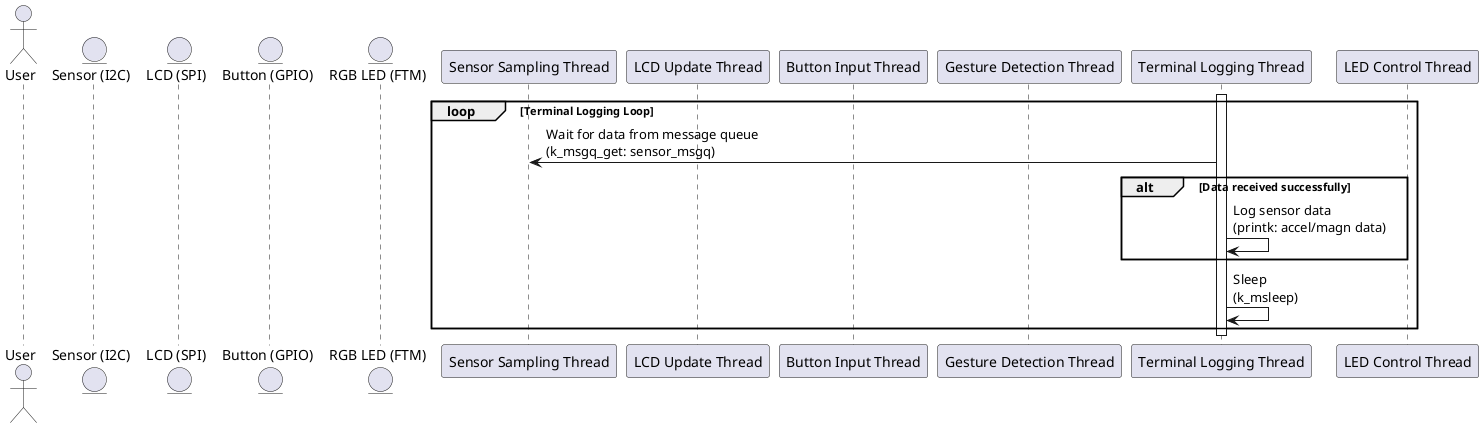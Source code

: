 @startuml
actor User as U
entity "Sensor (I2C)" as I2C
entity "LCD (SPI)" as LCD
entity "Button (GPIO)" as GPIO
entity "RGB LED (FTM)" as LED

participant "Sensor Sampling Thread" as SST
participant "LCD Update Thread" as LDT
participant "Button Input Thread" as BIT
participant "Gesture Detection Thread" as GDT
participant "Terminal Logging Thread" as TLT
participant "LED Control Thread" as LCT

activate TLT
loop Terminal Logging Loop
    TLT -> SST: Wait for data from message queue\n(k_msgq_get: sensor_msgq)
    alt Data received successfully
        TLT -> TLT: Log sensor data\n(printk: accel/magn data)
    end

    TLT -> TLT: Sleep\n(k_msleep)
end
deactivate TLT

@enduml

